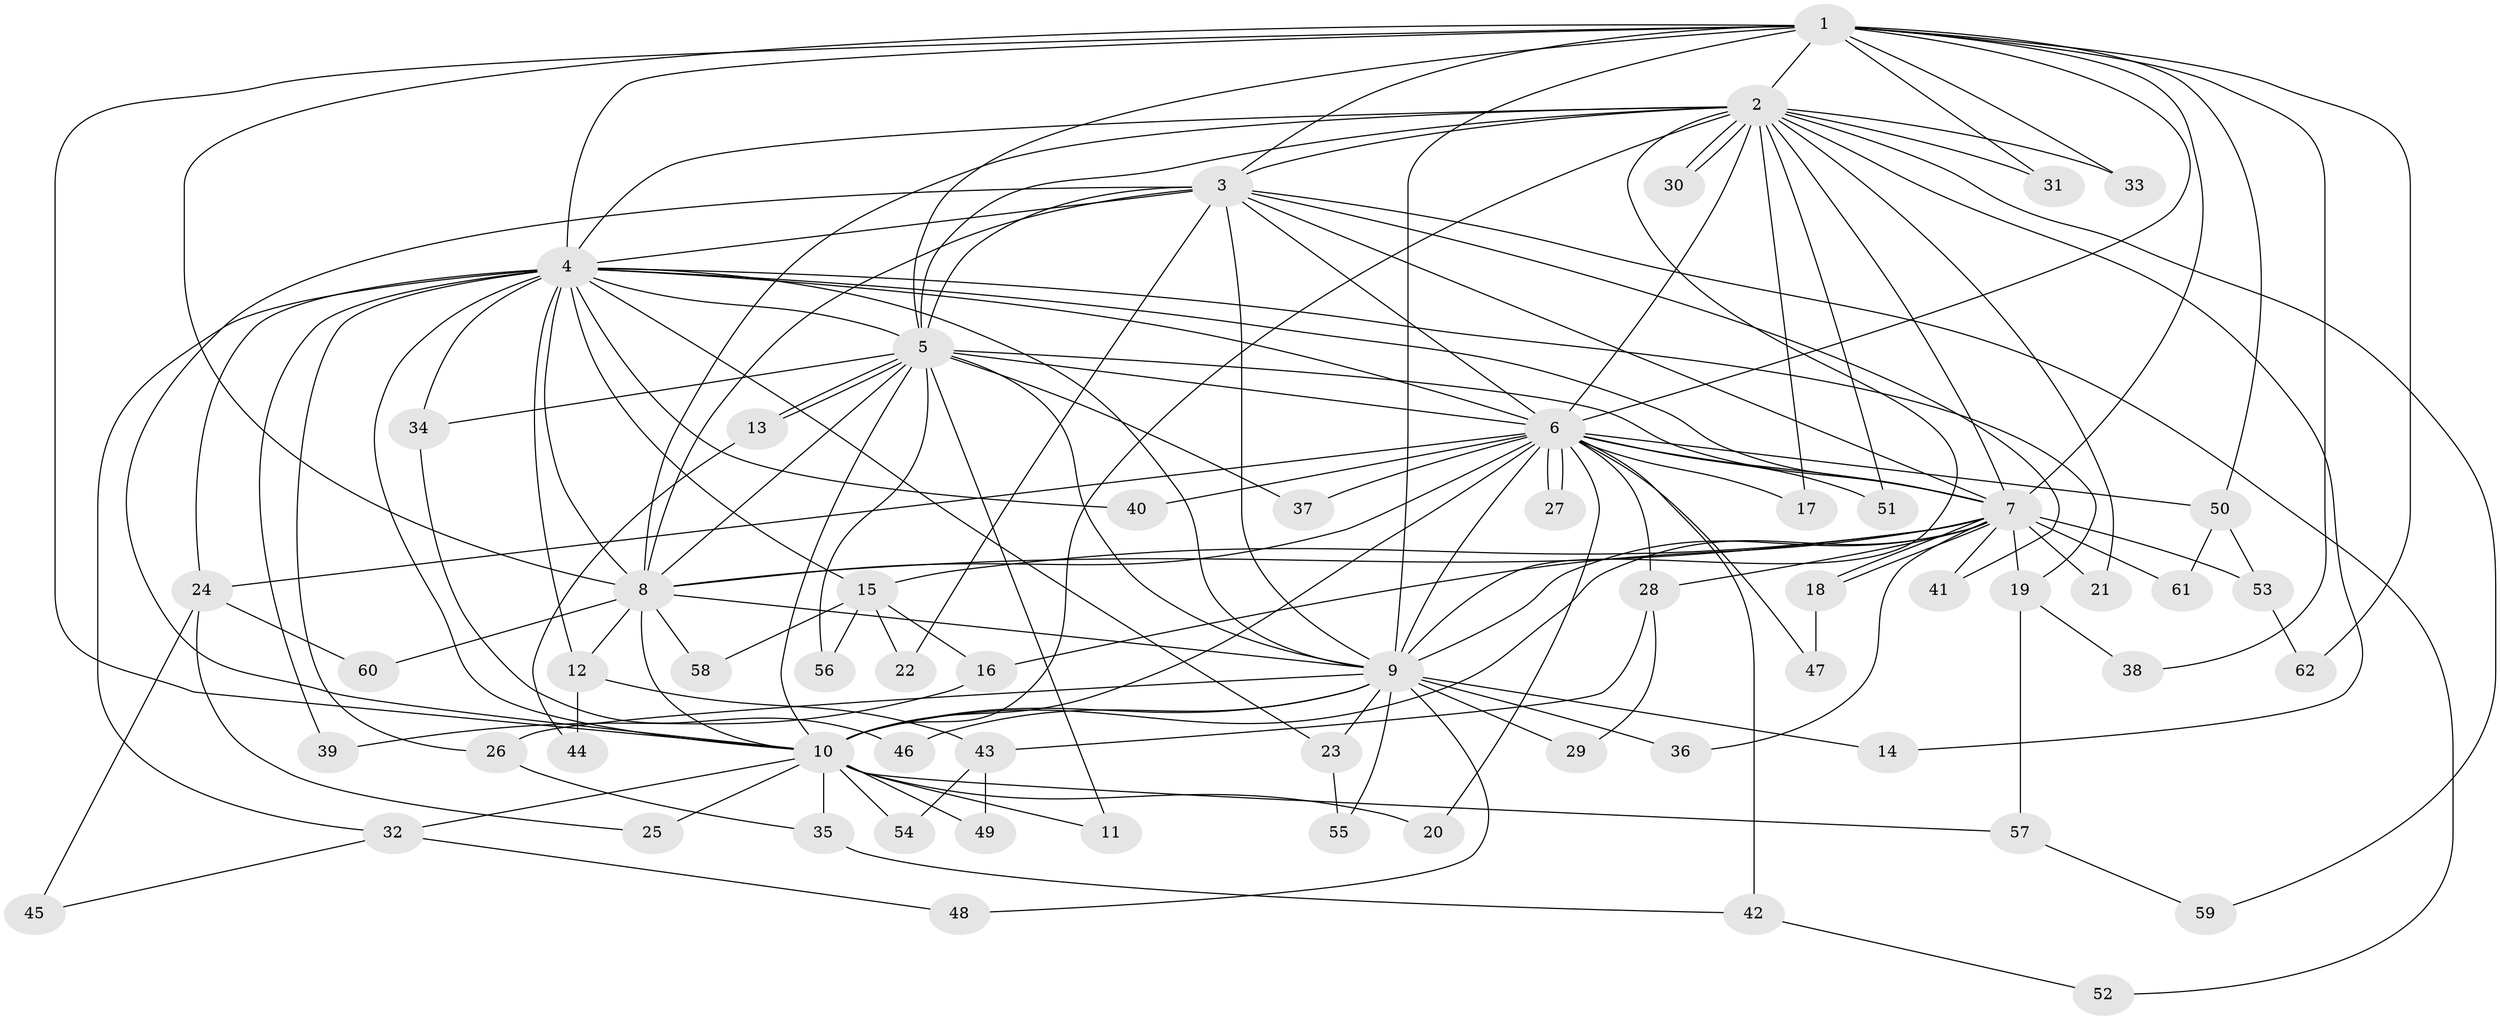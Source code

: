 // coarse degree distribution, {13: 0.023255813953488372, 16: 0.046511627906976744, 11: 0.046511627906976744, 19: 0.06976744186046512, 14: 0.023255813953488372, 15: 0.023255813953488372, 4: 0.09302325581395349, 3: 0.11627906976744186, 2: 0.5116279069767442, 5: 0.046511627906976744}
// Generated by graph-tools (version 1.1) at 2025/41/03/06/25 10:41:33]
// undirected, 62 vertices, 149 edges
graph export_dot {
graph [start="1"]
  node [color=gray90,style=filled];
  1;
  2;
  3;
  4;
  5;
  6;
  7;
  8;
  9;
  10;
  11;
  12;
  13;
  14;
  15;
  16;
  17;
  18;
  19;
  20;
  21;
  22;
  23;
  24;
  25;
  26;
  27;
  28;
  29;
  30;
  31;
  32;
  33;
  34;
  35;
  36;
  37;
  38;
  39;
  40;
  41;
  42;
  43;
  44;
  45;
  46;
  47;
  48;
  49;
  50;
  51;
  52;
  53;
  54;
  55;
  56;
  57;
  58;
  59;
  60;
  61;
  62;
  1 -- 2;
  1 -- 3;
  1 -- 4;
  1 -- 5;
  1 -- 6;
  1 -- 7;
  1 -- 8;
  1 -- 9;
  1 -- 10;
  1 -- 31;
  1 -- 33;
  1 -- 38;
  1 -- 50;
  1 -- 62;
  2 -- 3;
  2 -- 4;
  2 -- 5;
  2 -- 6;
  2 -- 7;
  2 -- 8;
  2 -- 9;
  2 -- 10;
  2 -- 14;
  2 -- 17;
  2 -- 21;
  2 -- 30;
  2 -- 30;
  2 -- 31;
  2 -- 33;
  2 -- 51;
  2 -- 59;
  3 -- 4;
  3 -- 5;
  3 -- 6;
  3 -- 7;
  3 -- 8;
  3 -- 9;
  3 -- 10;
  3 -- 22;
  3 -- 41;
  3 -- 52;
  4 -- 5;
  4 -- 6;
  4 -- 7;
  4 -- 8;
  4 -- 9;
  4 -- 10;
  4 -- 12;
  4 -- 15;
  4 -- 19;
  4 -- 23;
  4 -- 24;
  4 -- 26;
  4 -- 32;
  4 -- 34;
  4 -- 39;
  4 -- 40;
  5 -- 6;
  5 -- 7;
  5 -- 8;
  5 -- 9;
  5 -- 10;
  5 -- 11;
  5 -- 13;
  5 -- 13;
  5 -- 34;
  5 -- 37;
  5 -- 56;
  6 -- 7;
  6 -- 8;
  6 -- 9;
  6 -- 10;
  6 -- 17;
  6 -- 20;
  6 -- 24;
  6 -- 27;
  6 -- 27;
  6 -- 28;
  6 -- 37;
  6 -- 40;
  6 -- 42;
  6 -- 47;
  6 -- 50;
  6 -- 51;
  7 -- 8;
  7 -- 9;
  7 -- 10;
  7 -- 15;
  7 -- 16;
  7 -- 18;
  7 -- 18;
  7 -- 19;
  7 -- 21;
  7 -- 28;
  7 -- 36;
  7 -- 41;
  7 -- 53;
  7 -- 61;
  8 -- 9;
  8 -- 10;
  8 -- 12;
  8 -- 58;
  8 -- 60;
  9 -- 10;
  9 -- 14;
  9 -- 23;
  9 -- 26;
  9 -- 29;
  9 -- 36;
  9 -- 46;
  9 -- 48;
  9 -- 55;
  10 -- 11;
  10 -- 20;
  10 -- 25;
  10 -- 32;
  10 -- 35;
  10 -- 49;
  10 -- 54;
  10 -- 57;
  12 -- 43;
  12 -- 44;
  13 -- 44;
  15 -- 16;
  15 -- 22;
  15 -- 56;
  15 -- 58;
  16 -- 39;
  18 -- 47;
  19 -- 38;
  19 -- 57;
  23 -- 55;
  24 -- 25;
  24 -- 45;
  24 -- 60;
  26 -- 35;
  28 -- 29;
  28 -- 43;
  32 -- 45;
  32 -- 48;
  34 -- 46;
  35 -- 42;
  42 -- 52;
  43 -- 49;
  43 -- 54;
  50 -- 53;
  50 -- 61;
  53 -- 62;
  57 -- 59;
}
